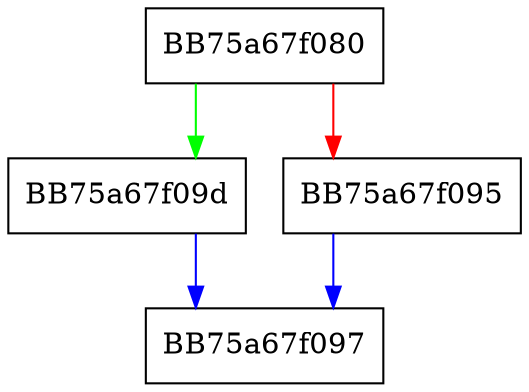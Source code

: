 digraph IsMine {
  node [shape="box"];
  graph [splines=ortho];
  BB75a67f080 -> BB75a67f09d [color="green"];
  BB75a67f080 -> BB75a67f095 [color="red"];
  BB75a67f095 -> BB75a67f097 [color="blue"];
  BB75a67f09d -> BB75a67f097 [color="blue"];
}